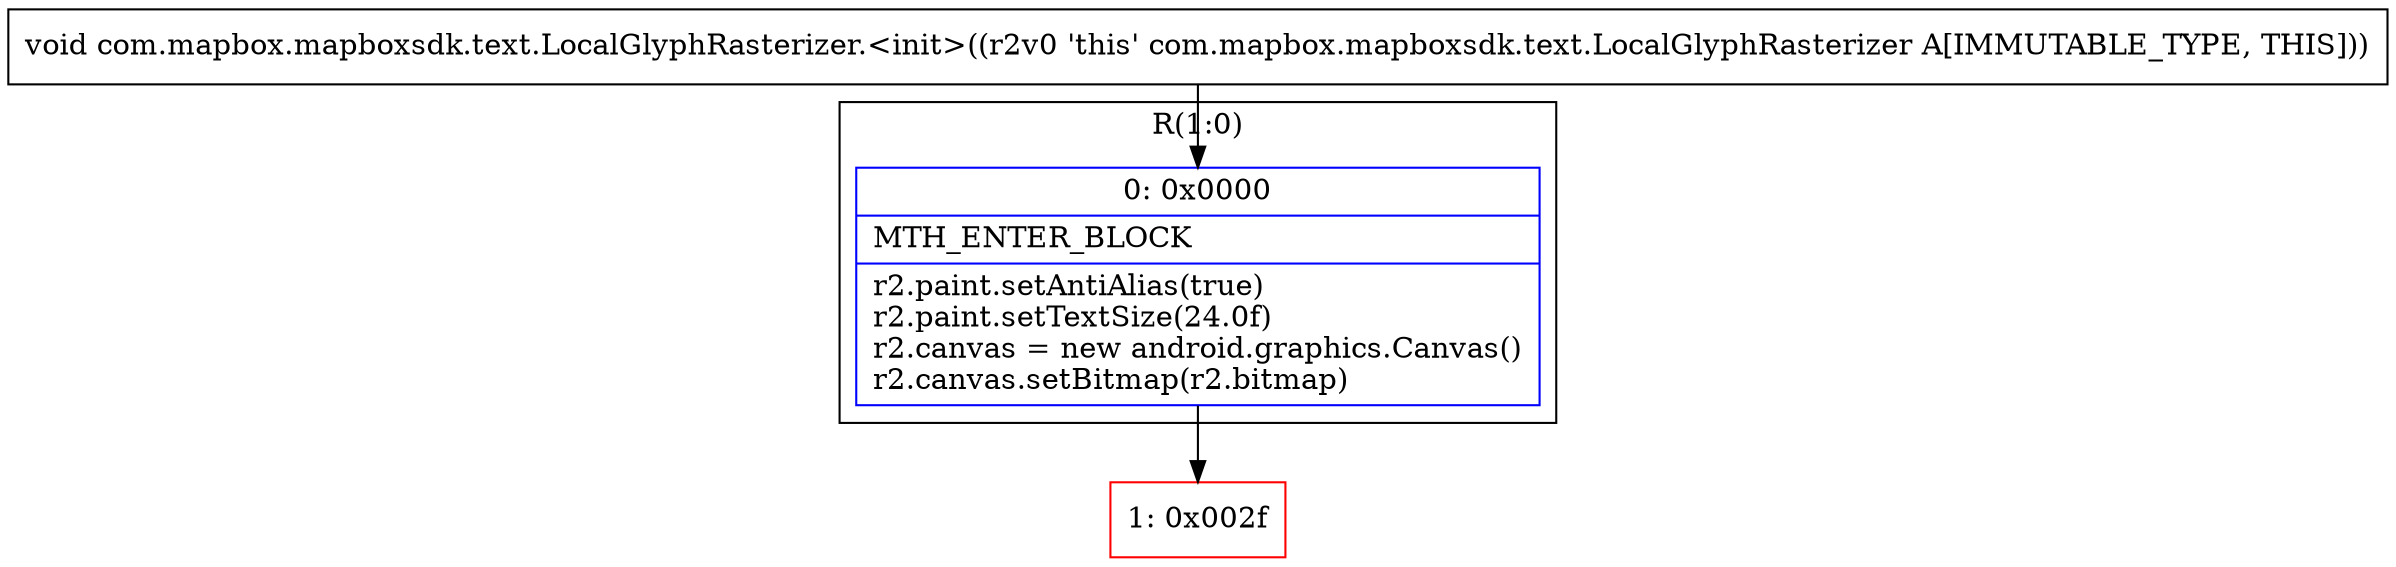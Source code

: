 digraph "CFG forcom.mapbox.mapboxsdk.text.LocalGlyphRasterizer.\<init\>()V" {
subgraph cluster_Region_1733536725 {
label = "R(1:0)";
node [shape=record,color=blue];
Node_0 [shape=record,label="{0\:\ 0x0000|MTH_ENTER_BLOCK\l|r2.paint.setAntiAlias(true)\lr2.paint.setTextSize(24.0f)\lr2.canvas = new android.graphics.Canvas()\lr2.canvas.setBitmap(r2.bitmap)\l}"];
}
Node_1 [shape=record,color=red,label="{1\:\ 0x002f}"];
MethodNode[shape=record,label="{void com.mapbox.mapboxsdk.text.LocalGlyphRasterizer.\<init\>((r2v0 'this' com.mapbox.mapboxsdk.text.LocalGlyphRasterizer A[IMMUTABLE_TYPE, THIS])) }"];
MethodNode -> Node_0;
Node_0 -> Node_1;
}


